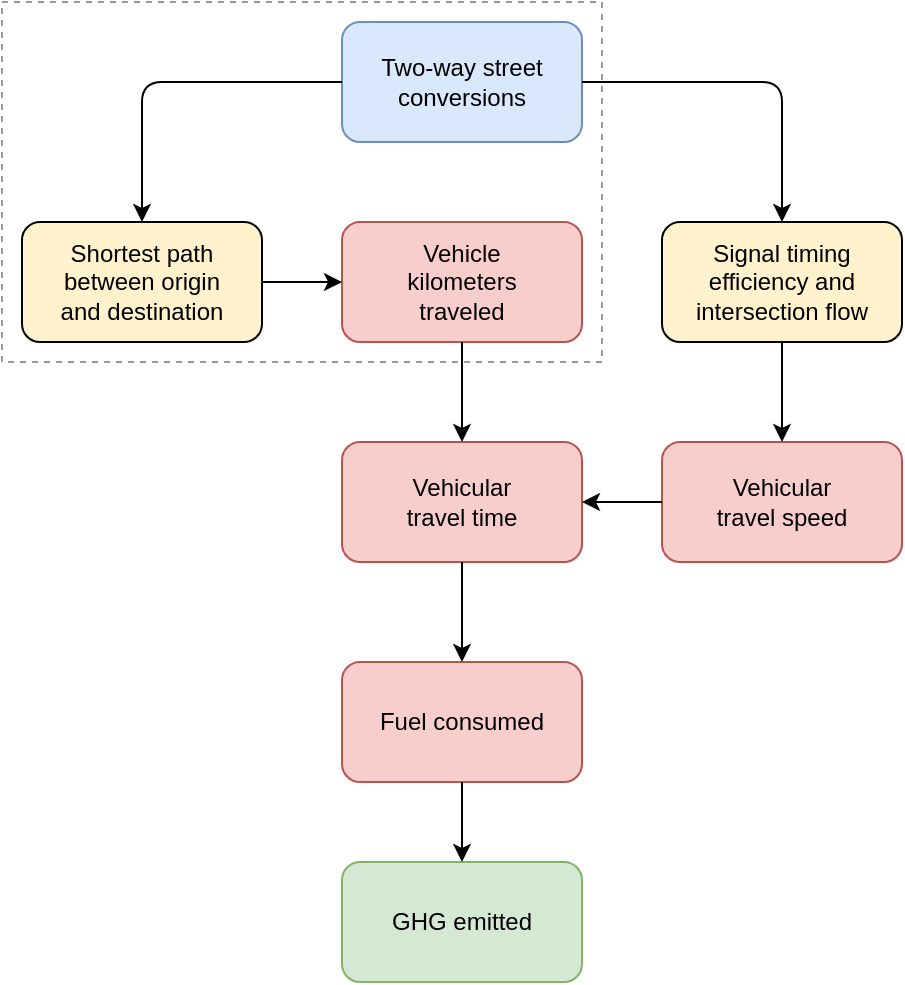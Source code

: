 <mxfile version="10.9.4" type="device"><diagram id="hSAuv8gxQx3MeqobMO2V" name="Page-1"><mxGraphModel dx="823" dy="499" grid="1" gridSize="10" guides="1" tooltips="1" connect="1" arrows="1" fold="1" page="1" pageScale="1" pageWidth="850" pageHeight="1100" math="0" shadow="0"><root><mxCell id="0"/><mxCell id="1" parent="0"/><mxCell id="sNSiIpl-_nY-BG62FCod-27" value="" style="rounded=0;whiteSpace=wrap;html=1;strokeColor=#999999;dashed=1;fillColor=none;" vertex="1" parent="1"><mxGeometry x="190" y="50" width="300" height="180" as="geometry"/></mxCell><mxCell id="sNSiIpl-_nY-BG62FCod-1" value="Vehicle&lt;br&gt;kilometers&lt;br&gt;traveled" style="rounded=1;whiteSpace=wrap;html=1;fillColor=#f8cecc;strokeColor=#b85450;" vertex="1" parent="1"><mxGeometry x="360" y="160" width="120" height="60" as="geometry"/></mxCell><mxCell id="sNSiIpl-_nY-BG62FCod-2" value="Fuel consumed" style="rounded=1;whiteSpace=wrap;html=1;fillColor=#f8cecc;strokeColor=#b85450;" vertex="1" parent="1"><mxGeometry x="360" y="380" width="120" height="60" as="geometry"/></mxCell><mxCell id="sNSiIpl-_nY-BG62FCod-3" value="GHG emitted" style="rounded=1;whiteSpace=wrap;html=1;fillColor=#d5e8d4;strokeColor=#82b366;" vertex="1" parent="1"><mxGeometry x="360" y="480" width="120" height="60" as="geometry"/></mxCell><mxCell id="sNSiIpl-_nY-BG62FCod-4" value="Shortest path&lt;br&gt;between origin&lt;br&gt;and destination" style="rounded=1;whiteSpace=wrap;html=1;fillColor=#fff2cc;strokeColor=#000000;" vertex="1" parent="1"><mxGeometry x="200" y="160" width="120" height="60" as="geometry"/></mxCell><mxCell id="sNSiIpl-_nY-BG62FCod-5" value="Signal timing efficiency and&lt;br&gt;intersection flow" style="rounded=1;whiteSpace=wrap;html=1;fillColor=#fff2cc;strokeColor=#000000;" vertex="1" parent="1"><mxGeometry x="520" y="160" width="120" height="60" as="geometry"/></mxCell><mxCell id="sNSiIpl-_nY-BG62FCod-6" value="Two-way street conversions&lt;div style=&quot;text-align: left&quot;&gt;&lt;/div&gt;" style="rounded=1;whiteSpace=wrap;html=1;fillColor=#dae8fc;strokeColor=#6c8ebf;" vertex="1" parent="1"><mxGeometry x="360" y="60" width="120" height="60" as="geometry"/></mxCell><mxCell id="sNSiIpl-_nY-BG62FCod-7" value="" style="endArrow=classic;html=1;exitX=1;exitY=0.5;exitDx=0;exitDy=0;entryX=0.5;entryY=0;entryDx=0;entryDy=0;" edge="1" parent="1" source="sNSiIpl-_nY-BG62FCod-6" target="sNSiIpl-_nY-BG62FCod-5"><mxGeometry width="50" height="50" relative="1" as="geometry"><mxPoint x="200" y="490" as="sourcePoint"/><mxPoint x="250" y="440" as="targetPoint"/><Array as="points"><mxPoint x="580" y="90"/></Array></mxGeometry></mxCell><mxCell id="sNSiIpl-_nY-BG62FCod-8" value="" style="endArrow=classic;html=1;exitX=0;exitY=0.5;exitDx=0;exitDy=0;entryX=0.5;entryY=0;entryDx=0;entryDy=0;" edge="1" parent="1" source="sNSiIpl-_nY-BG62FCod-6" target="sNSiIpl-_nY-BG62FCod-4"><mxGeometry width="50" height="50" relative="1" as="geometry"><mxPoint x="200" y="490" as="sourcePoint"/><mxPoint x="250" y="440" as="targetPoint"/><Array as="points"><mxPoint x="260" y="90"/></Array></mxGeometry></mxCell><mxCell id="sNSiIpl-_nY-BG62FCod-9" value="" style="endArrow=classic;html=1;exitX=1;exitY=0.5;exitDx=0;exitDy=0;entryX=0;entryY=0.5;entryDx=0;entryDy=0;" edge="1" parent="1" source="sNSiIpl-_nY-BG62FCod-4" target="sNSiIpl-_nY-BG62FCod-1"><mxGeometry width="50" height="50" relative="1" as="geometry"><mxPoint x="320" y="210" as="sourcePoint"/><mxPoint x="370" y="160" as="targetPoint"/></mxGeometry></mxCell><mxCell id="sNSiIpl-_nY-BG62FCod-11" value="Vehicular&lt;br&gt;travel time" style="rounded=1;whiteSpace=wrap;html=1;fillColor=#f8cecc;strokeColor=#b85450;" vertex="1" parent="1"><mxGeometry x="360" y="270" width="120" height="60" as="geometry"/></mxCell><mxCell id="sNSiIpl-_nY-BG62FCod-12" value="" style="endArrow=classic;html=1;exitX=0.5;exitY=1;exitDx=0;exitDy=0;entryX=0.5;entryY=0;entryDx=0;entryDy=0;" edge="1" parent="1" source="sNSiIpl-_nY-BG62FCod-1" target="sNSiIpl-_nY-BG62FCod-11"><mxGeometry width="50" height="50" relative="1" as="geometry"><mxPoint x="200" y="610" as="sourcePoint"/><mxPoint x="250" y="560" as="targetPoint"/></mxGeometry></mxCell><mxCell id="sNSiIpl-_nY-BG62FCod-13" value="" style="endArrow=classic;html=1;exitX=0.5;exitY=1;exitDx=0;exitDy=0;entryX=0.5;entryY=0;entryDx=0;entryDy=0;" edge="1" parent="1" source="sNSiIpl-_nY-BG62FCod-11" target="sNSiIpl-_nY-BG62FCod-2"><mxGeometry width="50" height="50" relative="1" as="geometry"><mxPoint x="200" y="610" as="sourcePoint"/><mxPoint x="250" y="560" as="targetPoint"/></mxGeometry></mxCell><mxCell id="sNSiIpl-_nY-BG62FCod-14" value="" style="endArrow=classic;html=1;exitX=0.5;exitY=1;exitDx=0;exitDy=0;entryX=0.5;entryY=0;entryDx=0;entryDy=0;" edge="1" parent="1" source="sNSiIpl-_nY-BG62FCod-2" target="sNSiIpl-_nY-BG62FCod-3"><mxGeometry width="50" height="50" relative="1" as="geometry"><mxPoint x="200" y="610" as="sourcePoint"/><mxPoint x="250" y="560" as="targetPoint"/></mxGeometry></mxCell><mxCell id="sNSiIpl-_nY-BG62FCod-15" value="" style="shape=image;html=1;verticalAlign=top;verticalLabelPosition=bottom;labelBackgroundColor=#ffffff;imageAspect=0;aspect=fixed;image=https://cdn2.iconfinder.com/data/icons/ios-7-icons/50/plus-128.png" vertex="1" parent="1"><mxGeometry x="330" y="170" width="20" height="20" as="geometry"/></mxCell><mxCell id="sNSiIpl-_nY-BG62FCod-16" value="" style="shape=image;html=1;verticalAlign=top;verticalLabelPosition=bottom;labelBackgroundColor=#ffffff;imageAspect=0;aspect=fixed;image=https://cdn2.iconfinder.com/data/icons/ios-7-icons/50/minus-128.png" vertex="1" parent="1"><mxGeometry x="270" y="98" width="20" height="20" as="geometry"/></mxCell><mxCell id="sNSiIpl-_nY-BG62FCod-17" value="Vehicular&lt;br&gt;travel speed" style="rounded=1;whiteSpace=wrap;html=1;fillColor=#f8cecc;strokeColor=#b85450;" vertex="1" parent="1"><mxGeometry x="520" y="270" width="120" height="60" as="geometry"/></mxCell><mxCell id="sNSiIpl-_nY-BG62FCod-18" value="" style="endArrow=classic;html=1;exitX=0.5;exitY=1;exitDx=0;exitDy=0;entryX=0.5;entryY=0;entryDx=0;entryDy=0;" edge="1" parent="1" source="sNSiIpl-_nY-BG62FCod-5" target="sNSiIpl-_nY-BG62FCod-17"><mxGeometry width="50" height="50" relative="1" as="geometry"><mxPoint x="200" y="610" as="sourcePoint"/><mxPoint x="250" y="560" as="targetPoint"/></mxGeometry></mxCell><mxCell id="sNSiIpl-_nY-BG62FCod-19" value="" style="endArrow=classic;html=1;exitX=0;exitY=0.5;exitDx=0;exitDy=0;entryX=1;entryY=0.5;entryDx=0;entryDy=0;" edge="1" parent="1" source="sNSiIpl-_nY-BG62FCod-17" target="sNSiIpl-_nY-BG62FCod-11"><mxGeometry width="50" height="50" relative="1" as="geometry"><mxPoint x="200" y="610" as="sourcePoint"/><mxPoint x="250" y="560" as="targetPoint"/></mxGeometry></mxCell><mxCell id="sNSiIpl-_nY-BG62FCod-21" value="" style="shape=image;html=1;verticalAlign=top;verticalLabelPosition=bottom;labelBackgroundColor=#ffffff;imageAspect=0;aspect=fixed;image=https://cdn2.iconfinder.com/data/icons/ios-7-icons/50/minus-128.png" vertex="1" parent="1"><mxGeometry x="550" y="100" width="20" height="20" as="geometry"/></mxCell><mxCell id="sNSiIpl-_nY-BG62FCod-22" value="" style="shape=image;html=1;verticalAlign=top;verticalLabelPosition=bottom;labelBackgroundColor=#ffffff;imageAspect=0;aspect=fixed;image=https://cdn2.iconfinder.com/data/icons/ios-7-icons/50/plus-128.png" vertex="1" parent="1"><mxGeometry x="420" y="230" width="20" height="20" as="geometry"/></mxCell><mxCell id="sNSiIpl-_nY-BG62FCod-23" value="" style="shape=image;html=1;verticalAlign=top;verticalLabelPosition=bottom;labelBackgroundColor=#ffffff;imageAspect=0;aspect=fixed;image=https://cdn2.iconfinder.com/data/icons/ios-7-icons/50/plus-128.png" vertex="1" parent="1"><mxGeometry x="420" y="345" width="20" height="20" as="geometry"/></mxCell><mxCell id="sNSiIpl-_nY-BG62FCod-24" value="" style="shape=image;html=1;verticalAlign=top;verticalLabelPosition=bottom;labelBackgroundColor=#ffffff;imageAspect=0;aspect=fixed;image=https://cdn2.iconfinder.com/data/icons/ios-7-icons/50/plus-128.png" vertex="1" parent="1"><mxGeometry x="420" y="450" width="20" height="20" as="geometry"/></mxCell><mxCell id="sNSiIpl-_nY-BG62FCod-25" value="" style="shape=image;html=1;verticalAlign=top;verticalLabelPosition=bottom;labelBackgroundColor=#ffffff;imageAspect=0;aspect=fixed;image=https://cdn2.iconfinder.com/data/icons/ios-7-icons/50/plus-128.png" vertex="1" parent="1"><mxGeometry x="580" y="230" width="20" height="20" as="geometry"/></mxCell><mxCell id="sNSiIpl-_nY-BG62FCod-26" value="" style="shape=image;html=1;verticalAlign=top;verticalLabelPosition=bottom;labelBackgroundColor=#ffffff;imageAspect=0;aspect=fixed;image=https://cdn2.iconfinder.com/data/icons/ios-7-icons/50/minus-128.png" vertex="1" parent="1"><mxGeometry x="490" y="280" width="20" height="20" as="geometry"/></mxCell></root></mxGraphModel></diagram></mxfile>